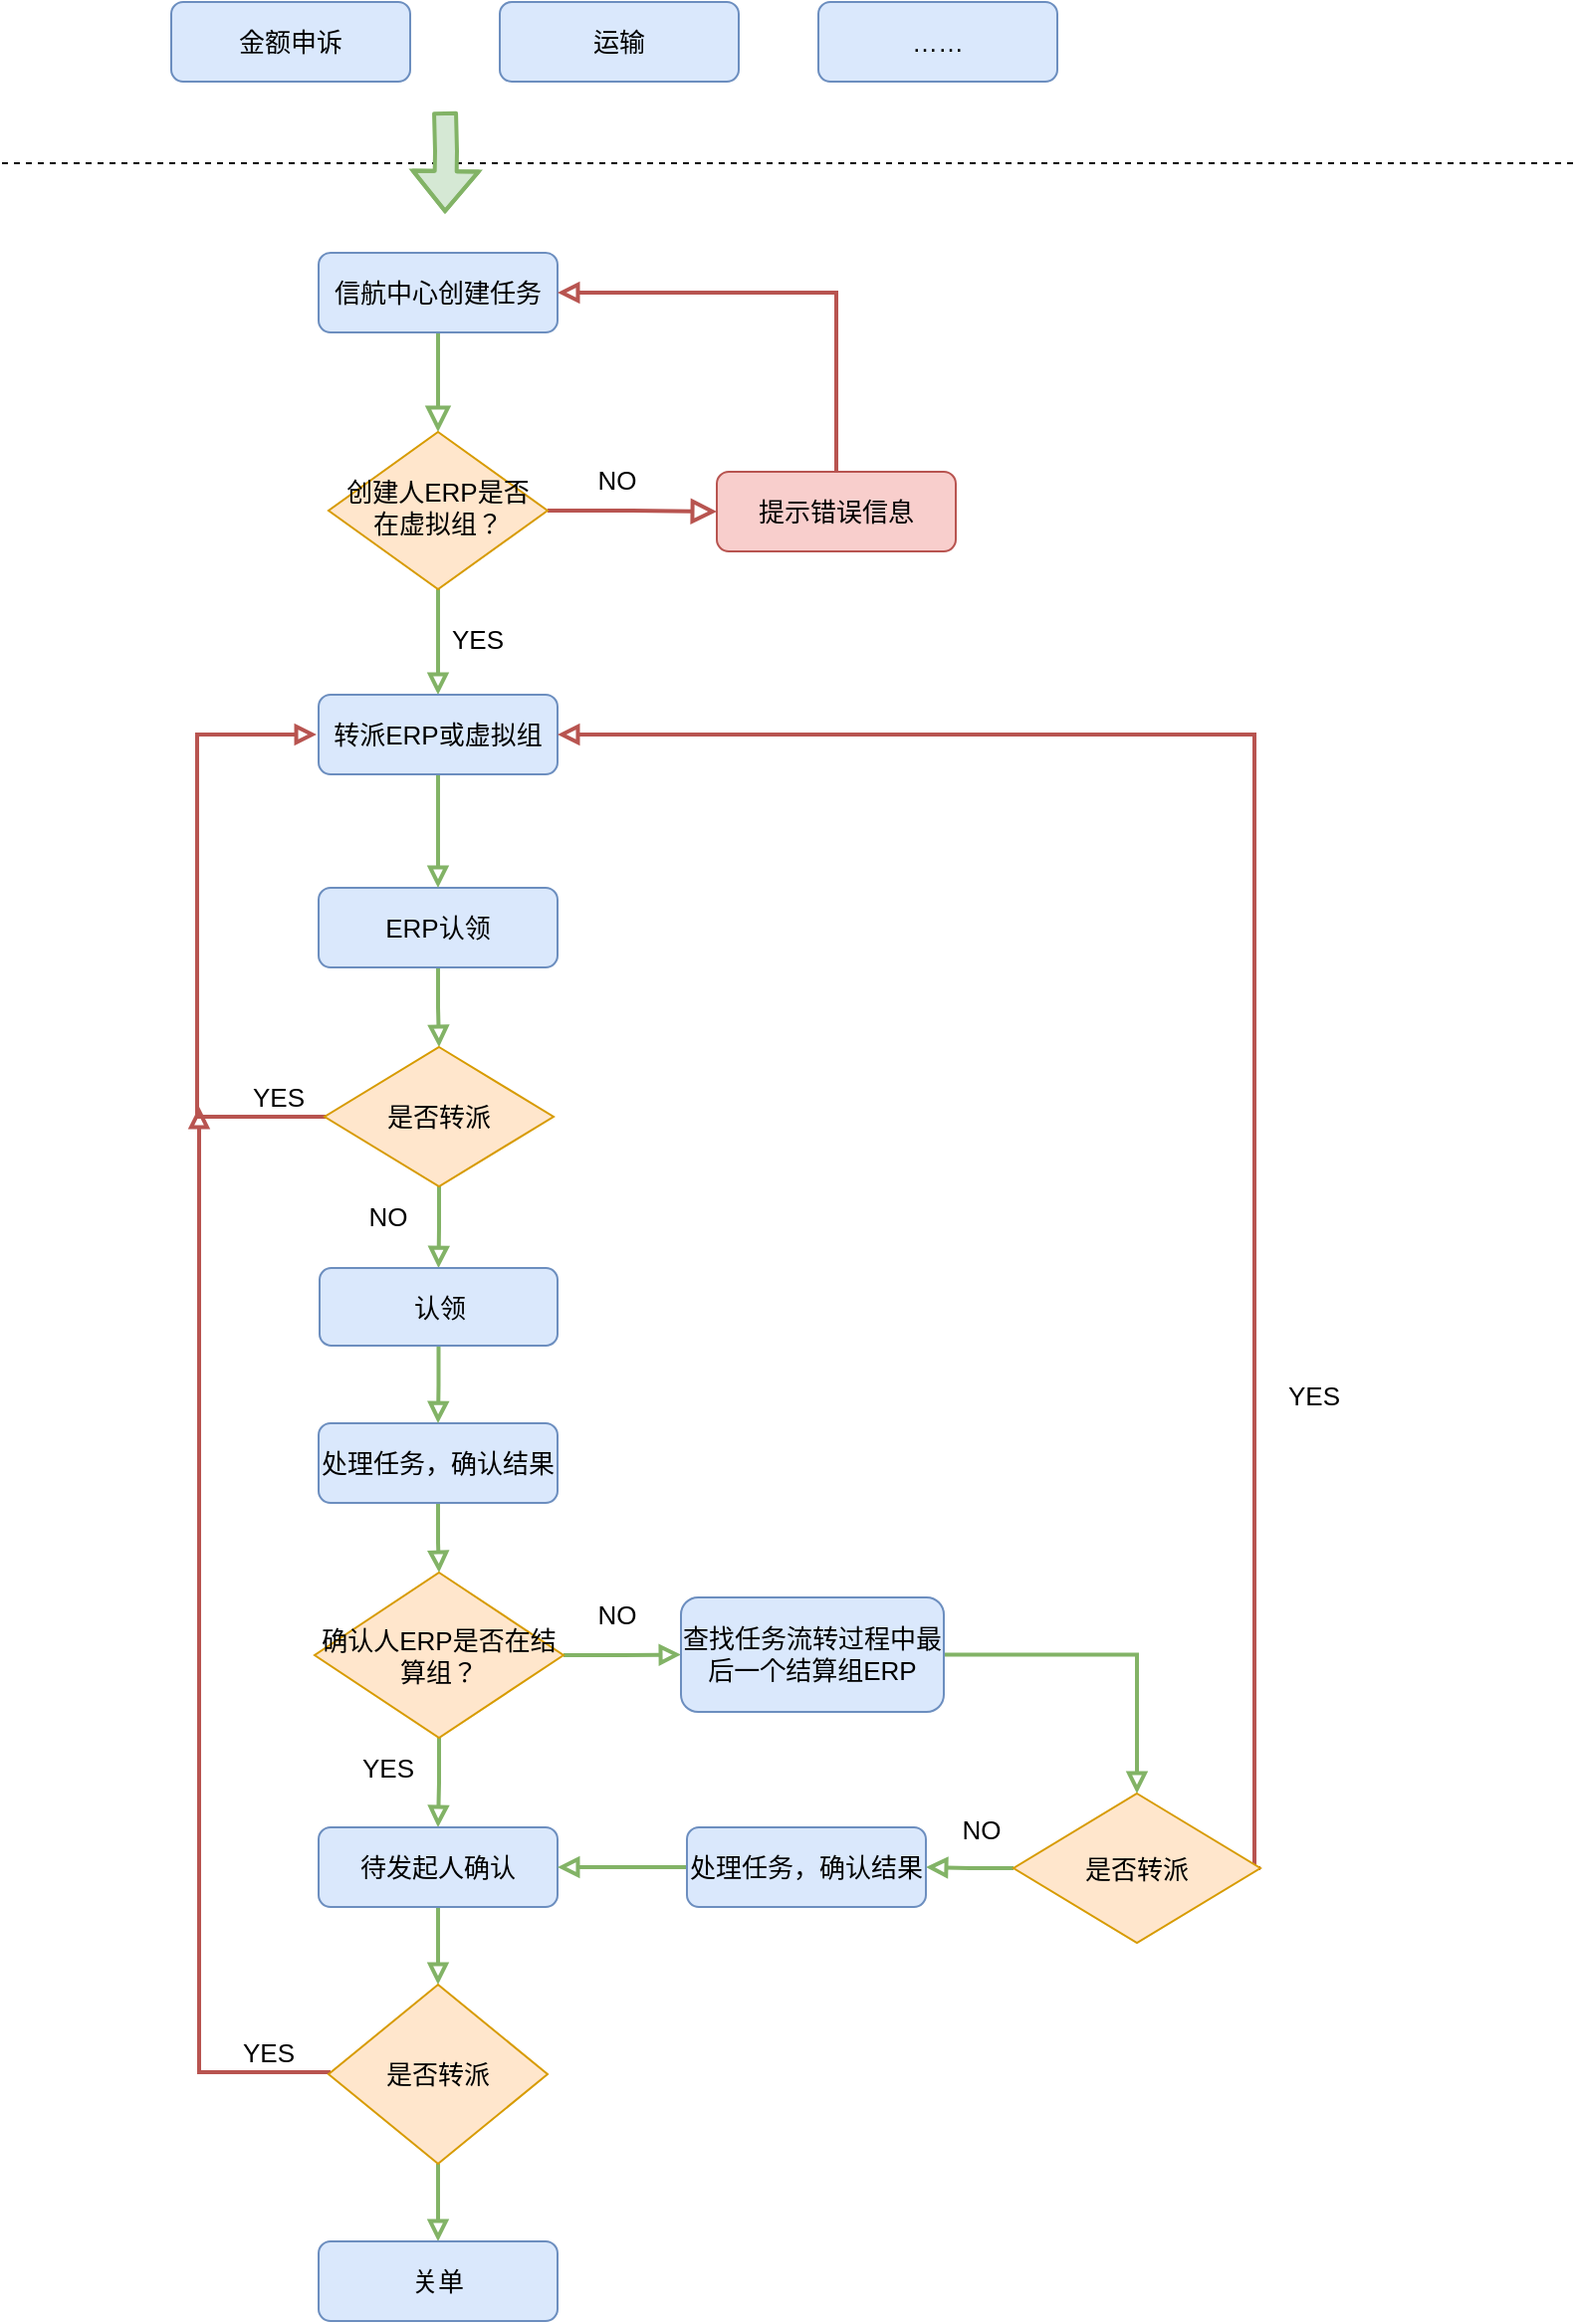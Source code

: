 <mxfile version="20.5.3" type="github" pages="2">
  <diagram id="4lgrj3mp336xDfMQ0uTW" name="信航中心核心流程">
    <mxGraphModel dx="1234" dy="793" grid="1" gridSize="10" guides="1" tooltips="1" connect="1" arrows="1" fold="1" page="1" pageScale="1" pageWidth="827" pageHeight="1169" math="0" shadow="0">
      <root>
        <mxCell id="0" />
        <mxCell id="1" parent="0" />
        <mxCell id="7ftw-xkcRDEcuufJaLak-1" value="" style="rounded=0;html=1;jettySize=auto;orthogonalLoop=1;fontSize=13;endArrow=block;endFill=0;endSize=8;strokeWidth=2;shadow=0;labelBackgroundColor=none;edgeStyle=orthogonalEdgeStyle;fillColor=#d5e8d4;strokeColor=#82b366;" edge="1" parent="1" source="7ftw-xkcRDEcuufJaLak-2" target="7ftw-xkcRDEcuufJaLak-5">
          <mxGeometry relative="1" as="geometry" />
        </mxCell>
        <mxCell id="7ftw-xkcRDEcuufJaLak-2" value="信航中心创建任务" style="rounded=1;whiteSpace=wrap;html=1;fontSize=13;glass=0;strokeWidth=1;shadow=0;fillColor=#dae8fc;strokeColor=#6c8ebf;" vertex="1" parent="1">
          <mxGeometry x="179" y="211" width="120" height="40" as="geometry" />
        </mxCell>
        <mxCell id="7ftw-xkcRDEcuufJaLak-3" value="" style="edgeStyle=orthogonalEdgeStyle;rounded=0;html=1;jettySize=auto;orthogonalLoop=1;fontSize=13;endArrow=block;endFill=0;endSize=8;strokeWidth=2;shadow=0;labelBackgroundColor=none;fillColor=#f8cecc;strokeColor=#b85450;" edge="1" parent="1" source="7ftw-xkcRDEcuufJaLak-5" target="7ftw-xkcRDEcuufJaLak-7">
          <mxGeometry y="10" relative="1" as="geometry">
            <mxPoint as="offset" />
          </mxGeometry>
        </mxCell>
        <mxCell id="7ftw-xkcRDEcuufJaLak-4" value="" style="edgeStyle=orthogonalEdgeStyle;rounded=0;orthogonalLoop=1;jettySize=auto;html=1;strokeWidth=2;fontSize=13;endArrow=block;endFill=0;fillColor=#d5e8d4;strokeColor=#82b366;" edge="1" parent="1" source="7ftw-xkcRDEcuufJaLak-5" target="7ftw-xkcRDEcuufJaLak-11">
          <mxGeometry relative="1" as="geometry" />
        </mxCell>
        <mxCell id="7ftw-xkcRDEcuufJaLak-5" value="创建人ERP是否在虚拟组？" style="rhombus;whiteSpace=wrap;html=1;shadow=0;fontFamily=Helvetica;fontSize=13;align=center;strokeWidth=1;spacing=6;spacingTop=-4;fillColor=#ffe6cc;strokeColor=#d79b00;" vertex="1" parent="1">
          <mxGeometry x="184" y="301" width="110" height="79" as="geometry" />
        </mxCell>
        <mxCell id="7ftw-xkcRDEcuufJaLak-6" style="edgeStyle=orthogonalEdgeStyle;rounded=0;orthogonalLoop=1;jettySize=auto;html=1;entryX=1;entryY=0.5;entryDx=0;entryDy=0;strokeWidth=2;fontSize=13;fontColor=#000000;endArrow=block;endFill=0;exitX=0.5;exitY=0;exitDx=0;exitDy=0;fillColor=#f8cecc;strokeColor=#b85450;" edge="1" parent="1" source="7ftw-xkcRDEcuufJaLak-7" target="7ftw-xkcRDEcuufJaLak-2">
          <mxGeometry relative="1" as="geometry">
            <mxPoint x="459" y="310" as="sourcePoint" />
            <Array as="points">
              <mxPoint x="439" y="231" />
            </Array>
          </mxGeometry>
        </mxCell>
        <mxCell id="7ftw-xkcRDEcuufJaLak-7" value="提示错误信息" style="rounded=1;whiteSpace=wrap;html=1;fontSize=13;glass=0;strokeWidth=1;shadow=0;fillColor=#f8cecc;strokeColor=#b85450;" vertex="1" parent="1">
          <mxGeometry x="379" y="321" width="120" height="40" as="geometry" />
        </mxCell>
        <mxCell id="7ftw-xkcRDEcuufJaLak-8" value="" style="edgeStyle=orthogonalEdgeStyle;rounded=0;orthogonalLoop=1;jettySize=auto;html=1;strokeWidth=2;fontSize=13;endArrow=block;endFill=0;fillColor=#d5e8d4;strokeColor=#82b366;" edge="1" parent="1" source="7ftw-xkcRDEcuufJaLak-9" target="7ftw-xkcRDEcuufJaLak-15">
          <mxGeometry relative="1" as="geometry" />
        </mxCell>
        <mxCell id="7ftw-xkcRDEcuufJaLak-9" value="ERP认领" style="rounded=1;whiteSpace=wrap;html=1;fontSize=13;glass=0;strokeWidth=1;shadow=0;fillColor=#dae8fc;strokeColor=#6c8ebf;" vertex="1" parent="1">
          <mxGeometry x="179" y="530" width="120" height="40" as="geometry" />
        </mxCell>
        <mxCell id="7ftw-xkcRDEcuufJaLak-10" value="" style="edgeStyle=orthogonalEdgeStyle;rounded=0;orthogonalLoop=1;jettySize=auto;html=1;strokeWidth=2;fontSize=13;endArrow=block;endFill=0;fillColor=#d5e8d4;strokeColor=#82b366;" edge="1" parent="1" source="7ftw-xkcRDEcuufJaLak-11" target="7ftw-xkcRDEcuufJaLak-9">
          <mxGeometry relative="1" as="geometry" />
        </mxCell>
        <mxCell id="7ftw-xkcRDEcuufJaLak-11" value="转派ERP或虚拟组" style="rounded=1;whiteSpace=wrap;html=1;fontSize=13;glass=0;strokeWidth=1;shadow=0;fillColor=#dae8fc;strokeColor=#6c8ebf;" vertex="1" parent="1">
          <mxGeometry x="179" y="433" width="120" height="40" as="geometry" />
        </mxCell>
        <mxCell id="7ftw-xkcRDEcuufJaLak-12" value="" style="endArrow=none;dashed=1;html=1;rounded=0;fontSize=13;strokeWidth=1;" edge="1" parent="1">
          <mxGeometry width="50" height="50" relative="1" as="geometry">
            <mxPoint x="20" y="166" as="sourcePoint" />
            <mxPoint x="810" y="166" as="targetPoint" />
          </mxGeometry>
        </mxCell>
        <mxCell id="7ftw-xkcRDEcuufJaLak-13" style="edgeStyle=orthogonalEdgeStyle;rounded=0;orthogonalLoop=1;jettySize=auto;html=1;strokeWidth=2;fontSize=13;endArrow=block;endFill=0;entryX=0;entryY=0.5;entryDx=0;entryDy=0;fillColor=#f8cecc;strokeColor=#b85450;exitX=1;exitY=0.5;exitDx=0;exitDy=0;" edge="1" parent="1">
          <mxGeometry relative="1" as="geometry">
            <mxPoint x="183" y="645" as="sourcePoint" />
            <mxPoint x="178" y="453" as="targetPoint" />
            <Array as="points">
              <mxPoint x="118" y="645" />
              <mxPoint x="118" y="453" />
            </Array>
          </mxGeometry>
        </mxCell>
        <mxCell id="7ftw-xkcRDEcuufJaLak-14" value="" style="edgeStyle=orthogonalEdgeStyle;rounded=0;orthogonalLoop=1;jettySize=auto;html=1;strokeWidth=2;fontSize=13;fontColor=#000000;endArrow=block;endFill=0;fillColor=#d5e8d4;strokeColor=#82b366;entryX=0.5;entryY=0;entryDx=0;entryDy=0;" edge="1" parent="1" source="7ftw-xkcRDEcuufJaLak-15" target="7ftw-xkcRDEcuufJaLak-44">
          <mxGeometry relative="1" as="geometry" />
        </mxCell>
        <mxCell id="7ftw-xkcRDEcuufJaLak-15" value="是否转派" style="rhombus;whiteSpace=wrap;html=1;fontSize=13;rounded=0;glass=0;strokeWidth=1;shadow=0;fillColor=#ffe6cc;strokeColor=#d79b00;" vertex="1" parent="1">
          <mxGeometry x="182" y="610" width="115" height="70" as="geometry" />
        </mxCell>
        <mxCell id="7ftw-xkcRDEcuufJaLak-16" value="NO" style="text;html=1;strokeColor=none;fillColor=none;align=center;verticalAlign=middle;whiteSpace=wrap;rounded=0;fontSize=13;" vertex="1" parent="1">
          <mxGeometry x="299" y="310" width="60" height="30" as="geometry" />
        </mxCell>
        <mxCell id="7ftw-xkcRDEcuufJaLak-17" value="YES" style="text;html=1;strokeColor=none;fillColor=none;align=center;verticalAlign=middle;whiteSpace=wrap;rounded=0;fontSize=13;" vertex="1" parent="1">
          <mxGeometry x="229" y="390" width="60" height="30" as="geometry" />
        </mxCell>
        <mxCell id="7ftw-xkcRDEcuufJaLak-18" value="YES" style="text;html=1;strokeColor=none;fillColor=none;align=center;verticalAlign=middle;whiteSpace=wrap;rounded=0;fontSize=13;" vertex="1" parent="1">
          <mxGeometry x="129" y="620" width="60" height="30" as="geometry" />
        </mxCell>
        <mxCell id="7ftw-xkcRDEcuufJaLak-19" value="" style="edgeStyle=orthogonalEdgeStyle;rounded=0;orthogonalLoop=1;jettySize=auto;html=1;strokeWidth=2;fontSize=13;fontColor=#000000;endArrow=block;endFill=0;fillColor=#d5e8d4;strokeColor=#82b366;" edge="1" parent="1" source="7ftw-xkcRDEcuufJaLak-20" target="7ftw-xkcRDEcuufJaLak-24">
          <mxGeometry relative="1" as="geometry" />
        </mxCell>
        <mxCell id="7ftw-xkcRDEcuufJaLak-20" value="处理任务，确认结果" style="rounded=1;whiteSpace=wrap;html=1;fontSize=13;glass=0;strokeWidth=1;shadow=0;fillColor=#dae8fc;strokeColor=#6c8ebf;" vertex="1" parent="1">
          <mxGeometry x="179" y="799" width="120" height="40" as="geometry" />
        </mxCell>
        <mxCell id="7ftw-xkcRDEcuufJaLak-21" value="NO" style="text;html=1;strokeColor=none;fillColor=none;align=center;verticalAlign=middle;whiteSpace=wrap;rounded=0;fontSize=13;" vertex="1" parent="1">
          <mxGeometry x="184" y="680" width="60" height="30" as="geometry" />
        </mxCell>
        <mxCell id="7ftw-xkcRDEcuufJaLak-22" value="" style="edgeStyle=orthogonalEdgeStyle;rounded=0;orthogonalLoop=1;jettySize=auto;html=1;strokeWidth=2;fontSize=13;fontColor=#000000;endArrow=block;endFill=0;fillColor=#d5e8d4;strokeColor=#82b366;" edge="1" parent="1" source="7ftw-xkcRDEcuufJaLak-24" target="7ftw-xkcRDEcuufJaLak-26">
          <mxGeometry relative="1" as="geometry" />
        </mxCell>
        <mxCell id="7ftw-xkcRDEcuufJaLak-23" value="" style="edgeStyle=orthogonalEdgeStyle;rounded=0;orthogonalLoop=1;jettySize=auto;html=1;strokeWidth=2;fontSize=13;fontColor=#000000;endArrow=block;endFill=0;fillColor=#d5e8d4;strokeColor=#82b366;" edge="1" parent="1" source="7ftw-xkcRDEcuufJaLak-24" target="7ftw-xkcRDEcuufJaLak-33">
          <mxGeometry relative="1" as="geometry" />
        </mxCell>
        <mxCell id="7ftw-xkcRDEcuufJaLak-24" value="确认人ERP是否在结算组？" style="rhombus;whiteSpace=wrap;html=1;fontSize=13;rounded=0;glass=0;strokeWidth=1;shadow=0;fillColor=#ffe6cc;strokeColor=#d79b00;" vertex="1" parent="1">
          <mxGeometry x="177" y="874" width="125" height="83" as="geometry" />
        </mxCell>
        <mxCell id="7ftw-xkcRDEcuufJaLak-25" value="" style="edgeStyle=orthogonalEdgeStyle;rounded=0;orthogonalLoop=1;jettySize=auto;html=1;strokeWidth=2;fontSize=13;fontColor=#000000;endArrow=block;endFill=0;fillColor=#d5e8d4;strokeColor=#82b366;" edge="1" parent="1" source="7ftw-xkcRDEcuufJaLak-26" target="7ftw-xkcRDEcuufJaLak-29">
          <mxGeometry relative="1" as="geometry" />
        </mxCell>
        <mxCell id="7ftw-xkcRDEcuufJaLak-26" value="待发起人确认" style="rounded=1;whiteSpace=wrap;html=1;fontSize=13;glass=0;strokeWidth=1;shadow=0;fillColor=#dae8fc;strokeColor=#6c8ebf;" vertex="1" parent="1">
          <mxGeometry x="179" y="1002" width="120" height="40" as="geometry" />
        </mxCell>
        <mxCell id="7ftw-xkcRDEcuufJaLak-27" style="edgeStyle=orthogonalEdgeStyle;rounded=0;orthogonalLoop=1;jettySize=auto;html=1;strokeWidth=2;fontSize=13;fontColor=#000000;endArrow=block;endFill=0;fillColor=#f8cecc;strokeColor=#b85450;exitX=0;exitY=0.5;exitDx=0;exitDy=0;" edge="1" parent="1" source="7ftw-xkcRDEcuufJaLak-29">
          <mxGeometry relative="1" as="geometry">
            <mxPoint x="119" y="640" as="targetPoint" />
            <Array as="points">
              <mxPoint x="184" y="1125" />
              <mxPoint x="119" y="1125" />
            </Array>
          </mxGeometry>
        </mxCell>
        <mxCell id="7ftw-xkcRDEcuufJaLak-28" value="" style="edgeStyle=orthogonalEdgeStyle;rounded=0;orthogonalLoop=1;jettySize=auto;html=1;strokeWidth=2;fontSize=13;fontColor=#000000;endArrow=block;endFill=0;fillColor=#d5e8d4;strokeColor=#82b366;" edge="1" parent="1" source="7ftw-xkcRDEcuufJaLak-29" target="7ftw-xkcRDEcuufJaLak-31">
          <mxGeometry relative="1" as="geometry" />
        </mxCell>
        <mxCell id="7ftw-xkcRDEcuufJaLak-29" value="是否转派" style="rhombus;whiteSpace=wrap;html=1;fontSize=13;rounded=0;glass=0;strokeWidth=1;shadow=0;fillColor=#ffe6cc;strokeColor=#d79b00;" vertex="1" parent="1">
          <mxGeometry x="184" y="1081" width="110" height="90" as="geometry" />
        </mxCell>
        <mxCell id="7ftw-xkcRDEcuufJaLak-30" value="YES" style="text;html=1;strokeColor=none;fillColor=none;align=center;verticalAlign=middle;whiteSpace=wrap;rounded=0;fontSize=13;" vertex="1" parent="1">
          <mxGeometry x="124" y="1100" width="60" height="30" as="geometry" />
        </mxCell>
        <mxCell id="7ftw-xkcRDEcuufJaLak-31" value="关单" style="rounded=1;whiteSpace=wrap;html=1;fontSize=13;glass=0;strokeWidth=1;shadow=0;fillColor=#dae8fc;strokeColor=#6c8ebf;" vertex="1" parent="1">
          <mxGeometry x="179" y="1210" width="120" height="40" as="geometry" />
        </mxCell>
        <mxCell id="7ftw-xkcRDEcuufJaLak-32" value="" style="edgeStyle=orthogonalEdgeStyle;rounded=0;orthogonalLoop=1;jettySize=auto;html=1;strokeWidth=2;fontSize=13;fontColor=#000000;endArrow=block;endFill=0;fillColor=#d5e8d4;strokeColor=#82b366;" edge="1" parent="1" source="7ftw-xkcRDEcuufJaLak-33" target="7ftw-xkcRDEcuufJaLak-38">
          <mxGeometry relative="1" as="geometry" />
        </mxCell>
        <mxCell id="7ftw-xkcRDEcuufJaLak-33" value="查找任务流转过程中最后一个结算组ERP" style="rounded=1;whiteSpace=wrap;html=1;fontSize=13;glass=0;strokeWidth=1;shadow=0;fillColor=#dae8fc;strokeColor=#6c8ebf;" vertex="1" parent="1">
          <mxGeometry x="361" y="886.5" width="132" height="57.5" as="geometry" />
        </mxCell>
        <mxCell id="7ftw-xkcRDEcuufJaLak-34" value="YES" style="text;html=1;strokeColor=none;fillColor=none;align=center;verticalAlign=middle;whiteSpace=wrap;rounded=0;fontSize=13;" vertex="1" parent="1">
          <mxGeometry x="184" y="957" width="60" height="30" as="geometry" />
        </mxCell>
        <mxCell id="7ftw-xkcRDEcuufJaLak-35" value="NO" style="text;html=1;strokeColor=none;fillColor=none;align=center;verticalAlign=middle;whiteSpace=wrap;rounded=0;fontSize=13;" vertex="1" parent="1">
          <mxGeometry x="299" y="879.5" width="60" height="30" as="geometry" />
        </mxCell>
        <mxCell id="7ftw-xkcRDEcuufJaLak-36" value="" style="edgeStyle=orthogonalEdgeStyle;rounded=0;orthogonalLoop=1;jettySize=auto;html=1;strokeWidth=2;fontSize=13;fontColor=#000000;endArrow=block;endFill=0;fillColor=#d5e8d4;strokeColor=#82b366;" edge="1" parent="1" source="7ftw-xkcRDEcuufJaLak-38" target="7ftw-xkcRDEcuufJaLak-41">
          <mxGeometry relative="1" as="geometry" />
        </mxCell>
        <mxCell id="7ftw-xkcRDEcuufJaLak-37" style="edgeStyle=orthogonalEdgeStyle;rounded=0;orthogonalLoop=1;jettySize=auto;html=1;entryX=1;entryY=0.5;entryDx=0;entryDy=0;strokeWidth=2;fontSize=13;fontColor=#000000;endArrow=block;endFill=0;fillColor=#f8cecc;strokeColor=#b85450;exitX=1;exitY=0.5;exitDx=0;exitDy=0;" edge="1" parent="1" source="7ftw-xkcRDEcuufJaLak-38" target="7ftw-xkcRDEcuufJaLak-11">
          <mxGeometry relative="1" as="geometry">
            <Array as="points">
              <mxPoint x="649" y="1023" />
              <mxPoint x="649" y="453" />
            </Array>
          </mxGeometry>
        </mxCell>
        <mxCell id="7ftw-xkcRDEcuufJaLak-38" value="是否转派" style="rhombus;whiteSpace=wrap;html=1;fontSize=13;rounded=0;glass=0;strokeWidth=1;shadow=0;fillColor=#ffe6cc;strokeColor=#d79b00;" vertex="1" parent="1">
          <mxGeometry x="528" y="985" width="124" height="75" as="geometry" />
        </mxCell>
        <mxCell id="7ftw-xkcRDEcuufJaLak-39" value="NO" style="text;html=1;strokeColor=none;fillColor=none;align=center;verticalAlign=middle;whiteSpace=wrap;rounded=0;fontSize=13;" vertex="1" parent="1">
          <mxGeometry x="482" y="988" width="60" height="30" as="geometry" />
        </mxCell>
        <mxCell id="7ftw-xkcRDEcuufJaLak-40" value="" style="edgeStyle=orthogonalEdgeStyle;rounded=0;orthogonalLoop=1;jettySize=auto;html=1;strokeWidth=2;fontSize=13;fontColor=#000000;endArrow=block;endFill=0;fillColor=#d5e8d4;strokeColor=#82b366;" edge="1" parent="1" source="7ftw-xkcRDEcuufJaLak-41" target="7ftw-xkcRDEcuufJaLak-26">
          <mxGeometry relative="1" as="geometry" />
        </mxCell>
        <mxCell id="7ftw-xkcRDEcuufJaLak-41" value="处理任务，确认结果" style="rounded=1;whiteSpace=wrap;html=1;fontSize=13;glass=0;strokeWidth=1;shadow=0;fillColor=#dae8fc;strokeColor=#6c8ebf;" vertex="1" parent="1">
          <mxGeometry x="364" y="1002" width="120" height="40" as="geometry" />
        </mxCell>
        <mxCell id="7ftw-xkcRDEcuufJaLak-42" value="YES" style="text;html=1;strokeColor=none;fillColor=none;align=center;verticalAlign=middle;whiteSpace=wrap;rounded=0;fontSize=13;" vertex="1" parent="1">
          <mxGeometry x="649" y="770" width="60" height="30" as="geometry" />
        </mxCell>
        <mxCell id="7ftw-xkcRDEcuufJaLak-43" style="edgeStyle=orthogonalEdgeStyle;rounded=0;orthogonalLoop=1;jettySize=auto;html=1;entryX=0.5;entryY=0;entryDx=0;entryDy=0;strokeWidth=2;fontSize=13;fontColor=#000000;endArrow=block;endFill=0;fillColor=#d5e8d4;strokeColor=#82b366;" edge="1" parent="1" source="7ftw-xkcRDEcuufJaLak-44" target="7ftw-xkcRDEcuufJaLak-20">
          <mxGeometry relative="1" as="geometry" />
        </mxCell>
        <mxCell id="7ftw-xkcRDEcuufJaLak-44" value="认领" style="rounded=1;whiteSpace=wrap;html=1;fontSize=13;glass=0;strokeWidth=1;shadow=0;fillColor=#dae8fc;strokeColor=#6c8ebf;" vertex="1" parent="1">
          <mxGeometry x="179.5" y="721" width="119.5" height="39" as="geometry" />
        </mxCell>
        <mxCell id="7ftw-xkcRDEcuufJaLak-45" value="金额申诉" style="rounded=1;whiteSpace=wrap;html=1;fontSize=13;glass=0;strokeWidth=1;shadow=0;fillColor=#dae8fc;strokeColor=#6c8ebf;" vertex="1" parent="1">
          <mxGeometry x="105" y="85" width="120" height="40" as="geometry" />
        </mxCell>
        <mxCell id="7ftw-xkcRDEcuufJaLak-46" value="运输" style="rounded=1;whiteSpace=wrap;html=1;fontSize=13;glass=0;strokeWidth=1;shadow=0;fillColor=#dae8fc;strokeColor=#6c8ebf;" vertex="1" parent="1">
          <mxGeometry x="270" y="85" width="120" height="40" as="geometry" />
        </mxCell>
        <mxCell id="7ftw-xkcRDEcuufJaLak-47" value="……" style="rounded=1;whiteSpace=wrap;html=1;fontSize=13;glass=0;strokeWidth=1;shadow=0;fillColor=#dae8fc;strokeColor=#6c8ebf;" vertex="1" parent="1">
          <mxGeometry x="430" y="85" width="120" height="40" as="geometry" />
        </mxCell>
        <mxCell id="7ftw-xkcRDEcuufJaLak-48" value="" style="shape=flexArrow;endArrow=classic;html=1;strokeWidth=2;fontSize=13;fontColor=#000000;curved=1;fillColor=#d5e8d4;strokeColor=#82b366;" edge="1" parent="1">
          <mxGeometry width="50" height="50" relative="1" as="geometry">
            <mxPoint x="242.5" y="140" as="sourcePoint" />
            <mxPoint x="242.5" y="191" as="targetPoint" />
            <Array as="points">
              <mxPoint x="243" y="160" />
            </Array>
          </mxGeometry>
        </mxCell>
      </root>
    </mxGraphModel>
  </diagram>
  <diagram id="XprrKTA8UYP0u6XJbDug" name="状态图转换">
    <mxGraphModel dx="1234" dy="-376" grid="1" gridSize="10" guides="1" tooltips="1" connect="1" arrows="1" fold="1" page="1" pageScale="1" pageWidth="827" pageHeight="1169" math="0" shadow="0">
      <root>
        <mxCell id="0" />
        <mxCell id="1" parent="0" />
        <mxCell id="hla5HsiDygbcWHO8SNC_-1" value="" style="edgeStyle=orthogonalEdgeStyle;rounded=0;orthogonalLoop=1;jettySize=auto;html=1;strokeWidth=2;fontSize=13;fontColor=#000000;endArrow=block;endFill=0;" edge="1" parent="1" target="hla5HsiDygbcWHO8SNC_-7">
          <mxGeometry relative="1" as="geometry">
            <mxPoint x="212" y="1496" as="sourcePoint" />
          </mxGeometry>
        </mxCell>
        <mxCell id="hla5HsiDygbcWHO8SNC_-2" value="" style="edgeStyle=orthogonalEdgeStyle;curved=1;orthogonalLoop=1;jettySize=auto;html=1;strokeWidth=2;fontSize=13;fontColor=#000000;endArrow=block;endFill=0;" edge="1" parent="1" source="hla5HsiDygbcWHO8SNC_-3" target="hla5HsiDygbcWHO8SNC_-21">
          <mxGeometry relative="1" as="geometry" />
        </mxCell>
        <mxCell id="hla5HsiDygbcWHO8SNC_-3" value="0-待认领" style="rounded=0;whiteSpace=wrap;html=1;fontSize=13;glass=0;strokeWidth=1;shadow=0;fillColor=#d5e8d4;strokeColor=#82b366;" vertex="1" parent="1">
          <mxGeometry x="92" y="1475" width="120" height="40" as="geometry" />
        </mxCell>
        <mxCell id="hla5HsiDygbcWHO8SNC_-4" value="" style="edgeStyle=orthogonalEdgeStyle;rounded=0;orthogonalLoop=1;jettySize=auto;html=1;strokeWidth=2;fontSize=13;fontColor=#000000;endArrow=block;endFill=0;entryX=0;entryY=0.5;entryDx=0;entryDy=0;" edge="1" parent="1" source="hla5HsiDygbcWHO8SNC_-7" target="hla5HsiDygbcWHO8SNC_-9">
          <mxGeometry relative="1" as="geometry" />
        </mxCell>
        <mxCell id="hla5HsiDygbcWHO8SNC_-5" style="edgeStyle=orthogonalEdgeStyle;curved=1;orthogonalLoop=1;jettySize=auto;html=1;entryX=0;entryY=0.5;entryDx=0;entryDy=0;strokeWidth=2;fontSize=13;fontColor=#000000;endArrow=block;endFill=0;exitX=0.5;exitY=1;exitDx=0;exitDy=0;" edge="1" parent="1" source="hla5HsiDygbcWHO8SNC_-7" target="hla5HsiDygbcWHO8SNC_-12">
          <mxGeometry relative="1" as="geometry" />
        </mxCell>
        <mxCell id="hla5HsiDygbcWHO8SNC_-6" style="edgeStyle=orthogonalEdgeStyle;curved=1;orthogonalLoop=1;jettySize=auto;html=1;exitX=0.5;exitY=1;exitDx=0;exitDy=0;entryX=0.5;entryY=0;entryDx=0;entryDy=0;strokeWidth=2;fontSize=13;fontColor=#000000;endArrow=block;endFill=0;" edge="1" parent="1" source="hla5HsiDygbcWHO8SNC_-7" target="hla5HsiDygbcWHO8SNC_-21">
          <mxGeometry relative="1" as="geometry" />
        </mxCell>
        <mxCell id="hla5HsiDygbcWHO8SNC_-7" value="10-已认领" style="rounded=0;whiteSpace=wrap;html=1;fontSize=13;glass=0;strokeWidth=1;shadow=0;fillColor=#d5e8d4;strokeColor=#82b366;" vertex="1" parent="1">
          <mxGeometry x="322" y="1476" width="120" height="40" as="geometry" />
        </mxCell>
        <mxCell id="hla5HsiDygbcWHO8SNC_-8" value="" style="edgeStyle=orthogonalEdgeStyle;rounded=0;orthogonalLoop=1;jettySize=auto;html=1;strokeWidth=2;fontSize=13;fontColor=#000000;endArrow=block;endFill=0;" edge="1" parent="1" source="hla5HsiDygbcWHO8SNC_-9" target="hla5HsiDygbcWHO8SNC_-10">
          <mxGeometry relative="1" as="geometry" />
        </mxCell>
        <mxCell id="hla5HsiDygbcWHO8SNC_-9" value="30-待发起人确认" style="rounded=0;whiteSpace=wrap;html=1;fontSize=13;glass=0;strokeWidth=1;shadow=0;fillColor=#d5e8d4;strokeColor=#82b366;" vertex="1" parent="1">
          <mxGeometry x="574" y="1476" width="120" height="40" as="geometry" />
        </mxCell>
        <mxCell id="hla5HsiDygbcWHO8SNC_-10" value="80-关单" style="rounded=0;whiteSpace=wrap;html=1;fontSize=13;glass=0;strokeWidth=1;shadow=0;fillColor=#d5e8d4;strokeColor=#82b366;" vertex="1" parent="1">
          <mxGeometry x="811" y="1476" width="120" height="40" as="geometry" />
        </mxCell>
        <mxCell id="hla5HsiDygbcWHO8SNC_-11" style="edgeStyle=orthogonalEdgeStyle;curved=1;orthogonalLoop=1;jettySize=auto;html=1;strokeWidth=2;fontSize=13;fontColor=#000000;endArrow=block;endFill=0;" edge="1" parent="1" source="hla5HsiDygbcWHO8SNC_-12">
          <mxGeometry relative="1" as="geometry">
            <mxPoint x="641" y="1520" as="targetPoint" />
          </mxGeometry>
        </mxCell>
        <mxCell id="hla5HsiDygbcWHO8SNC_-12" value="20-待过程结算确认" style="rounded=0;whiteSpace=wrap;html=1;fontSize=13;glass=0;strokeWidth=1;shadow=0;fillColor=#fff2cc;strokeColor=#d6b656;" vertex="1" parent="1">
          <mxGeometry x="452" y="1596" width="120" height="40" as="geometry" />
        </mxCell>
        <mxCell id="hla5HsiDygbcWHO8SNC_-13" value="【认领】" style="ellipse;shape=cloud;whiteSpace=wrap;html=1;rounded=0;fontSize=13;fillColor=#f8cecc;strokeColor=#b85450;" vertex="1" parent="1">
          <mxGeometry x="197" y="1332" width="120" height="80" as="geometry" />
        </mxCell>
        <mxCell id="hla5HsiDygbcWHO8SNC_-14" value="【确认结果】" style="ellipse;shape=cloud;whiteSpace=wrap;html=1;rounded=0;fontSize=13;fillColor=#f8cecc;strokeColor=#b85450;" vertex="1" parent="1">
          <mxGeometry x="441" y="1330" width="120" height="80" as="geometry" />
        </mxCell>
        <mxCell id="hla5HsiDygbcWHO8SNC_-15" value="" style="endArrow=none;dashed=1;html=1;strokeWidth=2;fontSize=13;fontColor=#000000;curved=1;" edge="1" parent="1">
          <mxGeometry width="50" height="50" relative="1" as="geometry">
            <mxPoint x="256.5" y="1492" as="sourcePoint" />
            <mxPoint x="256.5" y="1412" as="targetPoint" />
          </mxGeometry>
        </mxCell>
        <mxCell id="hla5HsiDygbcWHO8SNC_-16" value="" style="endArrow=none;dashed=1;html=1;strokeWidth=2;fontSize=13;fontColor=#000000;curved=1;" edge="1" parent="1">
          <mxGeometry width="50" height="50" relative="1" as="geometry">
            <mxPoint x="501" y="1490" as="sourcePoint" />
            <mxPoint x="501" y="1410" as="targetPoint" />
            <Array as="points" />
          </mxGeometry>
        </mxCell>
        <mxCell id="hla5HsiDygbcWHO8SNC_-17" value="【关单】" style="ellipse;shape=cloud;whiteSpace=wrap;html=1;rounded=0;fontSize=13;fillColor=#f8cecc;strokeColor=#b85450;" vertex="1" parent="1">
          <mxGeometry x="691" y="1332" width="120" height="80" as="geometry" />
        </mxCell>
        <mxCell id="hla5HsiDygbcWHO8SNC_-18" value="" style="endArrow=none;dashed=1;html=1;strokeWidth=2;fontSize=13;fontColor=#000000;curved=1;" edge="1" parent="1">
          <mxGeometry width="50" height="50" relative="1" as="geometry">
            <mxPoint x="750.5" y="1492" as="sourcePoint" />
            <mxPoint x="750.5" y="1412" as="targetPoint" />
            <Array as="points" />
          </mxGeometry>
        </mxCell>
        <mxCell id="hla5HsiDygbcWHO8SNC_-19" value="确认人非结算组" style="ellipse;shape=cloud;whiteSpace=wrap;html=1;rounded=0;fontSize=13;fillColor=#f8cecc;strokeColor=#b85450;" vertex="1" parent="1">
          <mxGeometry x="301" y="1630" width="120" height="80" as="geometry" />
        </mxCell>
        <mxCell id="hla5HsiDygbcWHO8SNC_-20" value="" style="endArrow=none;dashed=1;html=1;strokeWidth=2;fontSize=13;fontColor=#000000;curved=1;exitX=0.625;exitY=0.2;exitDx=0;exitDy=0;exitPerimeter=0;" edge="1" parent="1" source="hla5HsiDygbcWHO8SNC_-19">
          <mxGeometry width="50" height="50" relative="1" as="geometry">
            <mxPoint x="380.5" y="1660" as="sourcePoint" />
            <mxPoint x="401" y="1590" as="targetPoint" />
            <Array as="points" />
          </mxGeometry>
        </mxCell>
        <mxCell id="hla5HsiDygbcWHO8SNC_-21" value="90-作废" style="rounded=0;whiteSpace=wrap;html=1;fontSize=13;glass=0;strokeWidth=1;shadow=0;fillColor=#fff2cc;strokeColor=#d6b656;" vertex="1" parent="1">
          <mxGeometry x="92" y="1610" width="120" height="40" as="geometry" />
        </mxCell>
        <mxCell id="hla5HsiDygbcWHO8SNC_-22" value="【确认结果】" style="ellipse;shape=cloud;whiteSpace=wrap;html=1;rounded=0;fontSize=13;fillColor=#f8cecc;strokeColor=#b85450;" vertex="1" parent="1">
          <mxGeometry x="631" y="1620" width="120" height="80" as="geometry" />
        </mxCell>
        <mxCell id="hla5HsiDygbcWHO8SNC_-23" value="" style="endArrow=none;dashed=1;html=1;strokeWidth=2;fontSize=13;fontColor=#000000;curved=1;" edge="1" parent="1">
          <mxGeometry width="50" height="50" relative="1" as="geometry">
            <mxPoint x="671" y="1630" as="sourcePoint" />
            <mxPoint x="631" y="1590" as="targetPoint" />
            <Array as="points" />
          </mxGeometry>
        </mxCell>
      </root>
    </mxGraphModel>
  </diagram>
</mxfile>
